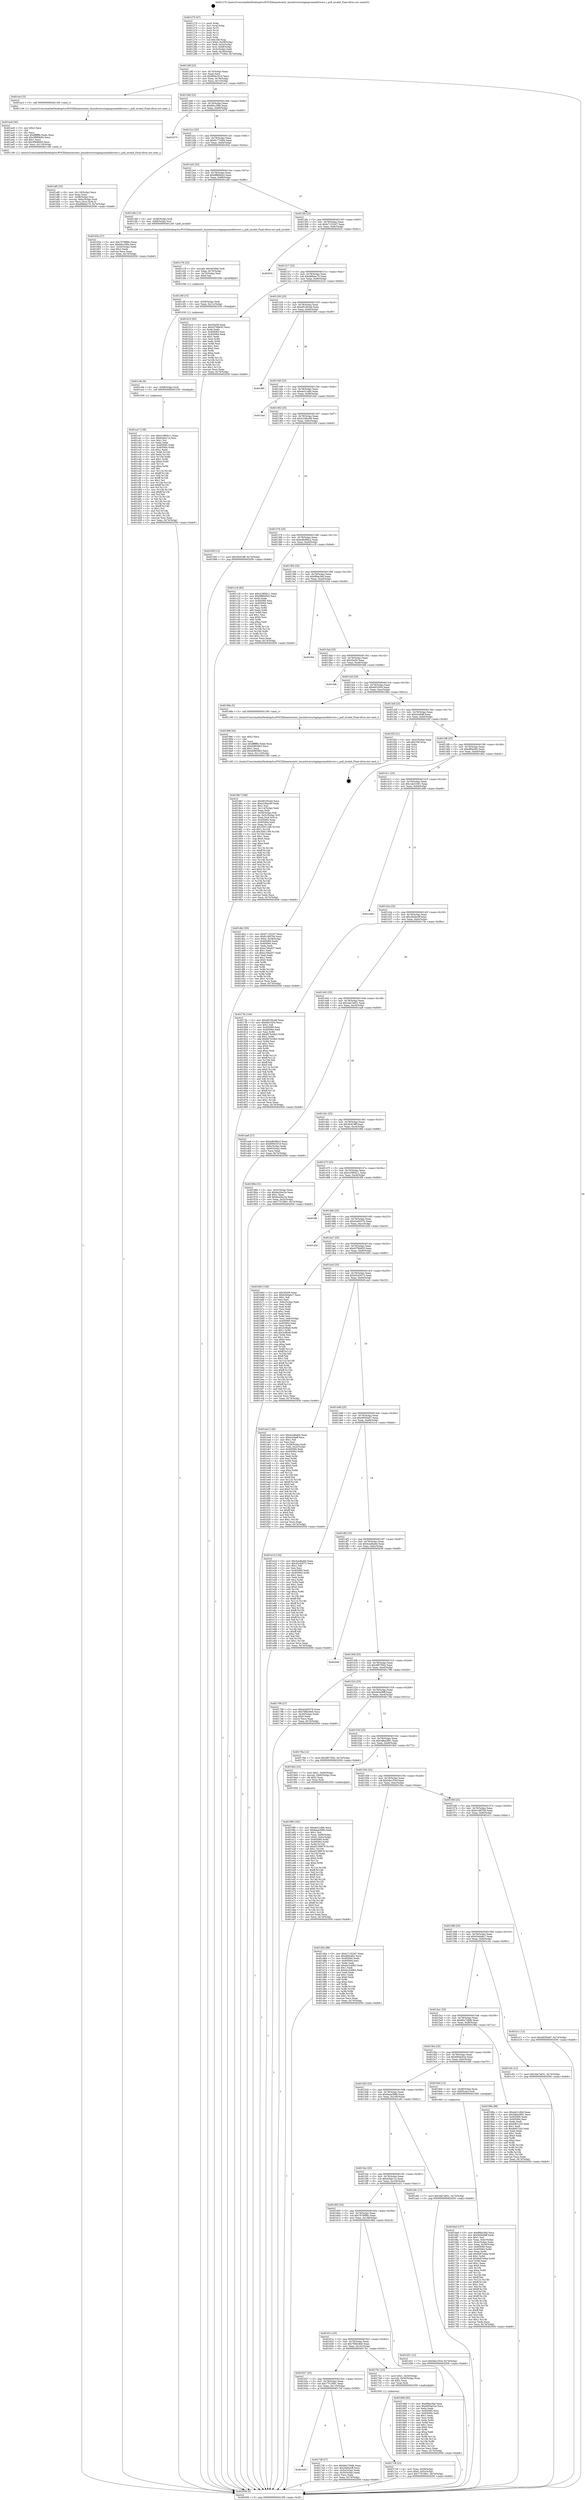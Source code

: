 digraph "0x401270" {
  label = "0x401270 (/mnt/c/Users/mathe/Desktop/tcc/POCII/binaries/extr_linuxdriversstagingcomedidrivers.c_poll_invalid_Final-ollvm.out::main(0))"
  labelloc = "t"
  node[shape=record]

  Entry [label="",width=0.3,height=0.3,shape=circle,fillcolor=black,style=filled]
  "0x40129f" [label="{
     0x40129f [23]\l
     | [instrs]\l
     &nbsp;&nbsp;0x40129f \<+3\>: mov -0x74(%rbp),%eax\l
     &nbsp;&nbsp;0x4012a2 \<+2\>: mov %eax,%ecx\l
     &nbsp;&nbsp;0x4012a4 \<+6\>: sub $0x809e3510,%ecx\l
     &nbsp;&nbsp;0x4012aa \<+3\>: mov %eax,-0x78(%rbp)\l
     &nbsp;&nbsp;0x4012ad \<+3\>: mov %ecx,-0x7c(%rbp)\l
     &nbsp;&nbsp;0x4012b0 \<+6\>: je 0000000000401ac3 \<main+0x853\>\l
  }"]
  "0x401ac3" [label="{
     0x401ac3 [5]\l
     | [instrs]\l
     &nbsp;&nbsp;0x401ac3 \<+5\>: call 0000000000401160 \<next_i\>\l
     | [calls]\l
     &nbsp;&nbsp;0x401160 \{1\} (/mnt/c/Users/mathe/Desktop/tcc/POCII/binaries/extr_linuxdriversstagingcomedidrivers.c_poll_invalid_Final-ollvm.out::next_i)\l
  }"]
  "0x4012b6" [label="{
     0x4012b6 [22]\l
     | [instrs]\l
     &nbsp;&nbsp;0x4012b6 \<+5\>: jmp 00000000004012bb \<main+0x4b\>\l
     &nbsp;&nbsp;0x4012bb \<+3\>: mov -0x78(%rbp),%eax\l
     &nbsp;&nbsp;0x4012be \<+5\>: sub $0x80cc3f9e,%eax\l
     &nbsp;&nbsp;0x4012c3 \<+3\>: mov %eax,-0x80(%rbp)\l
     &nbsp;&nbsp;0x4012c6 \<+6\>: je 0000000000401675 \<main+0x405\>\l
  }"]
  Exit [label="",width=0.3,height=0.3,shape=circle,fillcolor=black,style=filled,peripheries=2]
  "0x401675" [label="{
     0x401675\l
  }", style=dashed]
  "0x4012cc" [label="{
     0x4012cc [25]\l
     | [instrs]\l
     &nbsp;&nbsp;0x4012cc \<+5\>: jmp 00000000004012d1 \<main+0x61\>\l
     &nbsp;&nbsp;0x4012d1 \<+3\>: mov -0x78(%rbp),%eax\l
     &nbsp;&nbsp;0x4012d4 \<+5\>: sub $0x8177c60e,%eax\l
     &nbsp;&nbsp;0x4012d9 \<+6\>: mov %eax,-0x84(%rbp)\l
     &nbsp;&nbsp;0x4012df \<+6\>: je 000000000040165a \<main+0x3ea\>\l
  }"]
  "0x401ca7" [label="{
     0x401ca7 [138]\l
     | [instrs]\l
     &nbsp;&nbsp;0x401ca7 \<+5\>: mov $0x41985b11,%eax\l
     &nbsp;&nbsp;0x401cac \<+5\>: mov $0x6cfab11a,%esi\l
     &nbsp;&nbsp;0x401cb1 \<+2\>: mov $0x1,%cl\l
     &nbsp;&nbsp;0x401cb3 \<+2\>: xor %edx,%edx\l
     &nbsp;&nbsp;0x401cb5 \<+8\>: mov 0x405060,%r8d\l
     &nbsp;&nbsp;0x401cbd \<+8\>: mov 0x405064,%r9d\l
     &nbsp;&nbsp;0x401cc5 \<+3\>: sub $0x1,%edx\l
     &nbsp;&nbsp;0x401cc8 \<+3\>: mov %r8d,%r10d\l
     &nbsp;&nbsp;0x401ccb \<+3\>: add %edx,%r10d\l
     &nbsp;&nbsp;0x401cce \<+4\>: imul %r10d,%r8d\l
     &nbsp;&nbsp;0x401cd2 \<+4\>: and $0x1,%r8d\l
     &nbsp;&nbsp;0x401cd6 \<+4\>: cmp $0x0,%r8d\l
     &nbsp;&nbsp;0x401cda \<+4\>: sete %r11b\l
     &nbsp;&nbsp;0x401cde \<+4\>: cmp $0xa,%r9d\l
     &nbsp;&nbsp;0x401ce2 \<+3\>: setl %bl\l
     &nbsp;&nbsp;0x401ce5 \<+3\>: mov %r11b,%r14b\l
     &nbsp;&nbsp;0x401ce8 \<+4\>: xor $0xff,%r14b\l
     &nbsp;&nbsp;0x401cec \<+3\>: mov %bl,%r15b\l
     &nbsp;&nbsp;0x401cef \<+4\>: xor $0xff,%r15b\l
     &nbsp;&nbsp;0x401cf3 \<+3\>: xor $0x1,%cl\l
     &nbsp;&nbsp;0x401cf6 \<+3\>: mov %r14b,%r12b\l
     &nbsp;&nbsp;0x401cf9 \<+4\>: and $0xff,%r12b\l
     &nbsp;&nbsp;0x401cfd \<+3\>: and %cl,%r11b\l
     &nbsp;&nbsp;0x401d00 \<+3\>: mov %r15b,%r13b\l
     &nbsp;&nbsp;0x401d03 \<+4\>: and $0xff,%r13b\l
     &nbsp;&nbsp;0x401d07 \<+2\>: and %cl,%bl\l
     &nbsp;&nbsp;0x401d09 \<+3\>: or %r11b,%r12b\l
     &nbsp;&nbsp;0x401d0c \<+3\>: or %bl,%r13b\l
     &nbsp;&nbsp;0x401d0f \<+3\>: xor %r13b,%r12b\l
     &nbsp;&nbsp;0x401d12 \<+3\>: or %r15b,%r14b\l
     &nbsp;&nbsp;0x401d15 \<+4\>: xor $0xff,%r14b\l
     &nbsp;&nbsp;0x401d19 \<+3\>: or $0x1,%cl\l
     &nbsp;&nbsp;0x401d1c \<+3\>: and %cl,%r14b\l
     &nbsp;&nbsp;0x401d1f \<+3\>: or %r14b,%r12b\l
     &nbsp;&nbsp;0x401d22 \<+4\>: test $0x1,%r12b\l
     &nbsp;&nbsp;0x401d26 \<+3\>: cmovne %esi,%eax\l
     &nbsp;&nbsp;0x401d29 \<+3\>: mov %eax,-0x74(%rbp)\l
     &nbsp;&nbsp;0x401d2c \<+5\>: jmp 0000000000402056 \<main+0xde6\>\l
  }"]
  "0x40165a" [label="{
     0x40165a [27]\l
     | [instrs]\l
     &nbsp;&nbsp;0x40165a \<+5\>: mov $0x7678f96c,%eax\l
     &nbsp;&nbsp;0x40165f \<+5\>: mov $0x80cc3f9e,%ecx\l
     &nbsp;&nbsp;0x401664 \<+3\>: mov -0x34(%rbp),%edx\l
     &nbsp;&nbsp;0x401667 \<+3\>: cmp $0x2,%edx\l
     &nbsp;&nbsp;0x40166a \<+3\>: cmovne %ecx,%eax\l
     &nbsp;&nbsp;0x40166d \<+3\>: mov %eax,-0x74(%rbp)\l
     &nbsp;&nbsp;0x401670 \<+5\>: jmp 0000000000402056 \<main+0xde6\>\l
  }"]
  "0x4012e5" [label="{
     0x4012e5 [25]\l
     | [instrs]\l
     &nbsp;&nbsp;0x4012e5 \<+5\>: jmp 00000000004012ea \<main+0x7a\>\l
     &nbsp;&nbsp;0x4012ea \<+3\>: mov -0x78(%rbp),%eax\l
     &nbsp;&nbsp;0x4012ed \<+5\>: sub $0x9f860643,%eax\l
     &nbsp;&nbsp;0x4012f2 \<+6\>: mov %eax,-0x88(%rbp)\l
     &nbsp;&nbsp;0x4012f8 \<+6\>: je 0000000000401c6b \<main+0x9fb\>\l
  }"]
  "0x402056" [label="{
     0x402056 [5]\l
     | [instrs]\l
     &nbsp;&nbsp;0x402056 \<+5\>: jmp 000000000040129f \<main+0x2f\>\l
  }"]
  "0x401270" [label="{
     0x401270 [47]\l
     | [instrs]\l
     &nbsp;&nbsp;0x401270 \<+1\>: push %rbp\l
     &nbsp;&nbsp;0x401271 \<+3\>: mov %rsp,%rbp\l
     &nbsp;&nbsp;0x401274 \<+2\>: push %r15\l
     &nbsp;&nbsp;0x401276 \<+2\>: push %r14\l
     &nbsp;&nbsp;0x401278 \<+2\>: push %r13\l
     &nbsp;&nbsp;0x40127a \<+2\>: push %r12\l
     &nbsp;&nbsp;0x40127c \<+1\>: push %rbx\l
     &nbsp;&nbsp;0x40127d \<+7\>: sub $0x108,%rsp\l
     &nbsp;&nbsp;0x401284 \<+7\>: movl $0x0,-0x38(%rbp)\l
     &nbsp;&nbsp;0x40128b \<+3\>: mov %edi,-0x3c(%rbp)\l
     &nbsp;&nbsp;0x40128e \<+4\>: mov %rsi,-0x48(%rbp)\l
     &nbsp;&nbsp;0x401292 \<+3\>: mov -0x3c(%rbp),%edi\l
     &nbsp;&nbsp;0x401295 \<+3\>: mov %edi,-0x34(%rbp)\l
     &nbsp;&nbsp;0x401298 \<+7\>: movl $0x8177c60e,-0x74(%rbp)\l
  }"]
  "0x401c9e" [label="{
     0x401c9e [9]\l
     | [instrs]\l
     &nbsp;&nbsp;0x401c9e \<+4\>: mov -0x68(%rbp),%rdi\l
     &nbsp;&nbsp;0x401ca2 \<+5\>: call 0000000000401030 \<free@plt\>\l
     | [calls]\l
     &nbsp;&nbsp;0x401030 \{1\} (unknown)\l
  }"]
  "0x401c6b" [label="{
     0x401c6b [13]\l
     | [instrs]\l
     &nbsp;&nbsp;0x401c6b \<+4\>: mov -0x58(%rbp),%rdi\l
     &nbsp;&nbsp;0x401c6f \<+4\>: mov -0x68(%rbp),%rsi\l
     &nbsp;&nbsp;0x401c73 \<+5\>: call 0000000000401240 \<poll_invalid\>\l
     | [calls]\l
     &nbsp;&nbsp;0x401240 \{1\} (/mnt/c/Users/mathe/Desktop/tcc/POCII/binaries/extr_linuxdriversstagingcomedidrivers.c_poll_invalid_Final-ollvm.out::poll_invalid)\l
  }"]
  "0x4012fe" [label="{
     0x4012fe [25]\l
     | [instrs]\l
     &nbsp;&nbsp;0x4012fe \<+5\>: jmp 0000000000401303 \<main+0x93\>\l
     &nbsp;&nbsp;0x401303 \<+3\>: mov -0x78(%rbp),%eax\l
     &nbsp;&nbsp;0x401306 \<+5\>: sub $0xb71352d7,%eax\l
     &nbsp;&nbsp;0x40130b \<+6\>: mov %eax,-0x8c(%rbp)\l
     &nbsp;&nbsp;0x401311 \<+6\>: je 000000000040203c \<main+0xdcc\>\l
  }"]
  "0x401c8f" [label="{
     0x401c8f [15]\l
     | [instrs]\l
     &nbsp;&nbsp;0x401c8f \<+4\>: mov -0x58(%rbp),%rdi\l
     &nbsp;&nbsp;0x401c93 \<+6\>: mov %eax,-0x11c(%rbp)\l
     &nbsp;&nbsp;0x401c99 \<+5\>: call 0000000000401030 \<free@plt\>\l
     | [calls]\l
     &nbsp;&nbsp;0x401030 \{1\} (unknown)\l
  }"]
  "0x40203c" [label="{
     0x40203c\l
  }", style=dashed]
  "0x401317" [label="{
     0x401317 [25]\l
     | [instrs]\l
     &nbsp;&nbsp;0x401317 \<+5\>: jmp 000000000040131c \<main+0xac\>\l
     &nbsp;&nbsp;0x40131c \<+3\>: mov -0x78(%rbp),%eax\l
     &nbsp;&nbsp;0x40131f \<+5\>: sub $0xd88dac70,%eax\l
     &nbsp;&nbsp;0x401324 \<+6\>: mov %eax,-0x90(%rbp)\l
     &nbsp;&nbsp;0x40132a \<+6\>: je 0000000000401b10 \<main+0x8a0\>\l
  }"]
  "0x401c78" [label="{
     0x401c78 [23]\l
     | [instrs]\l
     &nbsp;&nbsp;0x401c78 \<+10\>: movabs $0x4030b6,%rdi\l
     &nbsp;&nbsp;0x401c82 \<+3\>: mov %eax,-0x70(%rbp)\l
     &nbsp;&nbsp;0x401c85 \<+3\>: mov -0x70(%rbp),%esi\l
     &nbsp;&nbsp;0x401c88 \<+2\>: mov $0x0,%al\l
     &nbsp;&nbsp;0x401c8a \<+5\>: call 0000000000401040 \<printf@plt\>\l
     | [calls]\l
     &nbsp;&nbsp;0x401040 \{1\} (unknown)\l
  }"]
  "0x401b10" [label="{
     0x401b10 [83]\l
     | [instrs]\l
     &nbsp;&nbsp;0x401b10 \<+5\>: mov $0x55a59,%eax\l
     &nbsp;&nbsp;0x401b15 \<+5\>: mov $0x4376b835,%ecx\l
     &nbsp;&nbsp;0x401b1a \<+2\>: xor %edx,%edx\l
     &nbsp;&nbsp;0x401b1c \<+7\>: mov 0x405060,%esi\l
     &nbsp;&nbsp;0x401b23 \<+7\>: mov 0x405064,%edi\l
     &nbsp;&nbsp;0x401b2a \<+3\>: sub $0x1,%edx\l
     &nbsp;&nbsp;0x401b2d \<+3\>: mov %esi,%r8d\l
     &nbsp;&nbsp;0x401b30 \<+3\>: add %edx,%r8d\l
     &nbsp;&nbsp;0x401b33 \<+4\>: imul %r8d,%esi\l
     &nbsp;&nbsp;0x401b37 \<+3\>: and $0x1,%esi\l
     &nbsp;&nbsp;0x401b3a \<+3\>: cmp $0x0,%esi\l
     &nbsp;&nbsp;0x401b3d \<+4\>: sete %r9b\l
     &nbsp;&nbsp;0x401b41 \<+3\>: cmp $0xa,%edi\l
     &nbsp;&nbsp;0x401b44 \<+4\>: setl %r10b\l
     &nbsp;&nbsp;0x401b48 \<+3\>: mov %r9b,%r11b\l
     &nbsp;&nbsp;0x401b4b \<+3\>: and %r10b,%r11b\l
     &nbsp;&nbsp;0x401b4e \<+3\>: xor %r10b,%r9b\l
     &nbsp;&nbsp;0x401b51 \<+3\>: or %r9b,%r11b\l
     &nbsp;&nbsp;0x401b54 \<+4\>: test $0x1,%r11b\l
     &nbsp;&nbsp;0x401b58 \<+3\>: cmovne %ecx,%eax\l
     &nbsp;&nbsp;0x401b5b \<+3\>: mov %eax,-0x74(%rbp)\l
     &nbsp;&nbsp;0x401b5e \<+5\>: jmp 0000000000402056 \<main+0xde6\>\l
  }"]
  "0x401330" [label="{
     0x401330 [25]\l
     | [instrs]\l
     &nbsp;&nbsp;0x401330 \<+5\>: jmp 0000000000401335 \<main+0xc5\>\l
     &nbsp;&nbsp;0x401335 \<+3\>: mov -0x78(%rbp),%eax\l
     &nbsp;&nbsp;0x401338 \<+5\>: sub $0xd9100cdd,%eax\l
     &nbsp;&nbsp;0x40133d \<+6\>: mov %eax,-0x94(%rbp)\l
     &nbsp;&nbsp;0x401343 \<+6\>: je 0000000000401f60 \<main+0xcf0\>\l
  }"]
  "0x401af0" [label="{
     0x401af0 [32]\l
     | [instrs]\l
     &nbsp;&nbsp;0x401af0 \<+6\>: mov -0x118(%rbp),%ecx\l
     &nbsp;&nbsp;0x401af6 \<+3\>: imul %eax,%ecx\l
     &nbsp;&nbsp;0x401af9 \<+4\>: mov -0x68(%rbp),%rsi\l
     &nbsp;&nbsp;0x401afd \<+4\>: movslq -0x6c(%rbp),%rdi\l
     &nbsp;&nbsp;0x401b01 \<+3\>: mov %ecx,(%rsi,%rdi,4)\l
     &nbsp;&nbsp;0x401b04 \<+7\>: movl $0xd88dac70,-0x74(%rbp)\l
     &nbsp;&nbsp;0x401b0b \<+5\>: jmp 0000000000402056 \<main+0xde6\>\l
  }"]
  "0x401f60" [label="{
     0x401f60\l
  }", style=dashed]
  "0x401349" [label="{
     0x401349 [25]\l
     | [instrs]\l
     &nbsp;&nbsp;0x401349 \<+5\>: jmp 000000000040134e \<main+0xde\>\l
     &nbsp;&nbsp;0x40134e \<+3\>: mov -0x78(%rbp),%eax\l
     &nbsp;&nbsp;0x401351 \<+5\>: sub $0xde31cfd4,%eax\l
     &nbsp;&nbsp;0x401356 \<+6\>: mov %eax,-0x98(%rbp)\l
     &nbsp;&nbsp;0x40135c \<+6\>: je 0000000000401fad \<main+0xd3d\>\l
  }"]
  "0x401ac8" [label="{
     0x401ac8 [40]\l
     | [instrs]\l
     &nbsp;&nbsp;0x401ac8 \<+5\>: mov $0x2,%ecx\l
     &nbsp;&nbsp;0x401acd \<+1\>: cltd\l
     &nbsp;&nbsp;0x401ace \<+2\>: idiv %ecx\l
     &nbsp;&nbsp;0x401ad0 \<+6\>: imul $0xfffffffe,%edx,%ecx\l
     &nbsp;&nbsp;0x401ad6 \<+6\>: add $0x3f808b93,%ecx\l
     &nbsp;&nbsp;0x401adc \<+3\>: add $0x1,%ecx\l
     &nbsp;&nbsp;0x401adf \<+6\>: sub $0x3f808b93,%ecx\l
     &nbsp;&nbsp;0x401ae5 \<+6\>: mov %ecx,-0x118(%rbp)\l
     &nbsp;&nbsp;0x401aeb \<+5\>: call 0000000000401160 \<next_i\>\l
     | [calls]\l
     &nbsp;&nbsp;0x401160 \{1\} (/mnt/c/Users/mathe/Desktop/tcc/POCII/binaries/extr_linuxdriversstagingcomedidrivers.c_poll_invalid_Final-ollvm.out::next_i)\l
  }"]
  "0x401fad" [label="{
     0x401fad\l
  }", style=dashed]
  "0x401362" [label="{
     0x401362 [25]\l
     | [instrs]\l
     &nbsp;&nbsp;0x401362 \<+5\>: jmp 0000000000401367 \<main+0xf7\>\l
     &nbsp;&nbsp;0x401367 \<+3\>: mov -0x78(%rbp),%eax\l
     &nbsp;&nbsp;0x40136a \<+5\>: sub $0xe236ec80,%eax\l
     &nbsp;&nbsp;0x40136f \<+6\>: mov %eax,-0x9c(%rbp)\l
     &nbsp;&nbsp;0x401375 \<+6\>: je 000000000040195f \<main+0x6ef\>\l
  }"]
  "0x4019f9" [label="{
     0x4019f9 [163]\l
     | [instrs]\l
     &nbsp;&nbsp;0x4019f9 \<+5\>: mov $0xde31cfd4,%ecx\l
     &nbsp;&nbsp;0x4019fe \<+5\>: mov $0x6aea398b,%edx\l
     &nbsp;&nbsp;0x401a03 \<+3\>: mov $0x1,%sil\l
     &nbsp;&nbsp;0x401a06 \<+4\>: mov %rax,-0x68(%rbp)\l
     &nbsp;&nbsp;0x401a0a \<+7\>: movl $0x0,-0x6c(%rbp)\l
     &nbsp;&nbsp;0x401a11 \<+8\>: mov 0x405060,%r8d\l
     &nbsp;&nbsp;0x401a19 \<+8\>: mov 0x405064,%r9d\l
     &nbsp;&nbsp;0x401a21 \<+3\>: mov %r8d,%r10d\l
     &nbsp;&nbsp;0x401a24 \<+7\>: add $0xd3199979,%r10d\l
     &nbsp;&nbsp;0x401a2b \<+4\>: sub $0x1,%r10d\l
     &nbsp;&nbsp;0x401a2f \<+7\>: sub $0xd3199979,%r10d\l
     &nbsp;&nbsp;0x401a36 \<+4\>: imul %r10d,%r8d\l
     &nbsp;&nbsp;0x401a3a \<+4\>: and $0x1,%r8d\l
     &nbsp;&nbsp;0x401a3e \<+4\>: cmp $0x0,%r8d\l
     &nbsp;&nbsp;0x401a42 \<+4\>: sete %r11b\l
     &nbsp;&nbsp;0x401a46 \<+4\>: cmp $0xa,%r9d\l
     &nbsp;&nbsp;0x401a4a \<+3\>: setl %bl\l
     &nbsp;&nbsp;0x401a4d \<+3\>: mov %r11b,%r14b\l
     &nbsp;&nbsp;0x401a50 \<+4\>: xor $0xff,%r14b\l
     &nbsp;&nbsp;0x401a54 \<+3\>: mov %bl,%r15b\l
     &nbsp;&nbsp;0x401a57 \<+4\>: xor $0xff,%r15b\l
     &nbsp;&nbsp;0x401a5b \<+4\>: xor $0x0,%sil\l
     &nbsp;&nbsp;0x401a5f \<+3\>: mov %r14b,%r12b\l
     &nbsp;&nbsp;0x401a62 \<+4\>: and $0x0,%r12b\l
     &nbsp;&nbsp;0x401a66 \<+3\>: and %sil,%r11b\l
     &nbsp;&nbsp;0x401a69 \<+3\>: mov %r15b,%r13b\l
     &nbsp;&nbsp;0x401a6c \<+4\>: and $0x0,%r13b\l
     &nbsp;&nbsp;0x401a70 \<+3\>: and %sil,%bl\l
     &nbsp;&nbsp;0x401a73 \<+3\>: or %r11b,%r12b\l
     &nbsp;&nbsp;0x401a76 \<+3\>: or %bl,%r13b\l
     &nbsp;&nbsp;0x401a79 \<+3\>: xor %r13b,%r12b\l
     &nbsp;&nbsp;0x401a7c \<+3\>: or %r15b,%r14b\l
     &nbsp;&nbsp;0x401a7f \<+4\>: xor $0xff,%r14b\l
     &nbsp;&nbsp;0x401a83 \<+4\>: or $0x0,%sil\l
     &nbsp;&nbsp;0x401a87 \<+3\>: and %sil,%r14b\l
     &nbsp;&nbsp;0x401a8a \<+3\>: or %r14b,%r12b\l
     &nbsp;&nbsp;0x401a8d \<+4\>: test $0x1,%r12b\l
     &nbsp;&nbsp;0x401a91 \<+3\>: cmovne %edx,%ecx\l
     &nbsp;&nbsp;0x401a94 \<+3\>: mov %ecx,-0x74(%rbp)\l
     &nbsp;&nbsp;0x401a97 \<+5\>: jmp 0000000000402056 \<main+0xde6\>\l
  }"]
  "0x40195f" [label="{
     0x40195f [12]\l
     | [instrs]\l
     &nbsp;&nbsp;0x40195f \<+7\>: movl $0x3fc919ff,-0x74(%rbp)\l
     &nbsp;&nbsp;0x401966 \<+5\>: jmp 0000000000402056 \<main+0xde6\>\l
  }"]
  "0x40137b" [label="{
     0x40137b [25]\l
     | [instrs]\l
     &nbsp;&nbsp;0x40137b \<+5\>: jmp 0000000000401380 \<main+0x110\>\l
     &nbsp;&nbsp;0x401380 \<+3\>: mov -0x78(%rbp),%eax\l
     &nbsp;&nbsp;0x401383 \<+5\>: sub $0xedb48bc2,%eax\l
     &nbsp;&nbsp;0x401388 \<+6\>: mov %eax,-0xa0(%rbp)\l
     &nbsp;&nbsp;0x40138e \<+6\>: je 0000000000401c18 \<main+0x9a8\>\l
  }"]
  "0x4018b7" [label="{
     0x4018b7 [168]\l
     | [instrs]\l
     &nbsp;&nbsp;0x4018b7 \<+5\>: mov $0xd9100cdd,%ecx\l
     &nbsp;&nbsp;0x4018bc \<+5\>: mov $0xe236ec80,%edx\l
     &nbsp;&nbsp;0x4018c1 \<+3\>: mov $0x1,%sil\l
     &nbsp;&nbsp;0x4018c4 \<+6\>: mov -0x114(%rbp),%edi\l
     &nbsp;&nbsp;0x4018ca \<+3\>: imul %eax,%edi\l
     &nbsp;&nbsp;0x4018cd \<+4\>: mov -0x58(%rbp),%r8\l
     &nbsp;&nbsp;0x4018d1 \<+4\>: movslq -0x5c(%rbp),%r9\l
     &nbsp;&nbsp;0x4018d5 \<+4\>: mov %edi,(%r8,%r9,4)\l
     &nbsp;&nbsp;0x4018d9 \<+7\>: mov 0x405060,%eax\l
     &nbsp;&nbsp;0x4018e0 \<+7\>: mov 0x405064,%edi\l
     &nbsp;&nbsp;0x4018e7 \<+3\>: mov %eax,%r10d\l
     &nbsp;&nbsp;0x4018ea \<+7\>: add $0x359114f0,%r10d\l
     &nbsp;&nbsp;0x4018f1 \<+4\>: sub $0x1,%r10d\l
     &nbsp;&nbsp;0x4018f5 \<+7\>: sub $0x359114f0,%r10d\l
     &nbsp;&nbsp;0x4018fc \<+4\>: imul %r10d,%eax\l
     &nbsp;&nbsp;0x401900 \<+3\>: and $0x1,%eax\l
     &nbsp;&nbsp;0x401903 \<+3\>: cmp $0x0,%eax\l
     &nbsp;&nbsp;0x401906 \<+4\>: sete %r11b\l
     &nbsp;&nbsp;0x40190a \<+3\>: cmp $0xa,%edi\l
     &nbsp;&nbsp;0x40190d \<+3\>: setl %bl\l
     &nbsp;&nbsp;0x401910 \<+3\>: mov %r11b,%r14b\l
     &nbsp;&nbsp;0x401913 \<+4\>: xor $0xff,%r14b\l
     &nbsp;&nbsp;0x401917 \<+3\>: mov %bl,%r15b\l
     &nbsp;&nbsp;0x40191a \<+4\>: xor $0xff,%r15b\l
     &nbsp;&nbsp;0x40191e \<+4\>: xor $0x0,%sil\l
     &nbsp;&nbsp;0x401922 \<+3\>: mov %r14b,%r12b\l
     &nbsp;&nbsp;0x401925 \<+4\>: and $0x0,%r12b\l
     &nbsp;&nbsp;0x401929 \<+3\>: and %sil,%r11b\l
     &nbsp;&nbsp;0x40192c \<+3\>: mov %r15b,%r13b\l
     &nbsp;&nbsp;0x40192f \<+4\>: and $0x0,%r13b\l
     &nbsp;&nbsp;0x401933 \<+3\>: and %sil,%bl\l
     &nbsp;&nbsp;0x401936 \<+3\>: or %r11b,%r12b\l
     &nbsp;&nbsp;0x401939 \<+3\>: or %bl,%r13b\l
     &nbsp;&nbsp;0x40193c \<+3\>: xor %r13b,%r12b\l
     &nbsp;&nbsp;0x40193f \<+3\>: or %r15b,%r14b\l
     &nbsp;&nbsp;0x401942 \<+4\>: xor $0xff,%r14b\l
     &nbsp;&nbsp;0x401946 \<+4\>: or $0x0,%sil\l
     &nbsp;&nbsp;0x40194a \<+3\>: and %sil,%r14b\l
     &nbsp;&nbsp;0x40194d \<+3\>: or %r14b,%r12b\l
     &nbsp;&nbsp;0x401950 \<+4\>: test $0x1,%r12b\l
     &nbsp;&nbsp;0x401954 \<+3\>: cmovne %edx,%ecx\l
     &nbsp;&nbsp;0x401957 \<+3\>: mov %ecx,-0x74(%rbp)\l
     &nbsp;&nbsp;0x40195a \<+5\>: jmp 0000000000402056 \<main+0xde6\>\l
  }"]
  "0x401c18" [label="{
     0x401c18 [83]\l
     | [instrs]\l
     &nbsp;&nbsp;0x401c18 \<+5\>: mov $0x41985b11,%eax\l
     &nbsp;&nbsp;0x401c1d \<+5\>: mov $0x9f860643,%ecx\l
     &nbsp;&nbsp;0x401c22 \<+2\>: xor %edx,%edx\l
     &nbsp;&nbsp;0x401c24 \<+7\>: mov 0x405060,%esi\l
     &nbsp;&nbsp;0x401c2b \<+7\>: mov 0x405064,%edi\l
     &nbsp;&nbsp;0x401c32 \<+3\>: sub $0x1,%edx\l
     &nbsp;&nbsp;0x401c35 \<+3\>: mov %esi,%r8d\l
     &nbsp;&nbsp;0x401c38 \<+3\>: add %edx,%r8d\l
     &nbsp;&nbsp;0x401c3b \<+4\>: imul %r8d,%esi\l
     &nbsp;&nbsp;0x401c3f \<+3\>: and $0x1,%esi\l
     &nbsp;&nbsp;0x401c42 \<+3\>: cmp $0x0,%esi\l
     &nbsp;&nbsp;0x401c45 \<+4\>: sete %r9b\l
     &nbsp;&nbsp;0x401c49 \<+3\>: cmp $0xa,%edi\l
     &nbsp;&nbsp;0x401c4c \<+4\>: setl %r10b\l
     &nbsp;&nbsp;0x401c50 \<+3\>: mov %r9b,%r11b\l
     &nbsp;&nbsp;0x401c53 \<+3\>: and %r10b,%r11b\l
     &nbsp;&nbsp;0x401c56 \<+3\>: xor %r10b,%r9b\l
     &nbsp;&nbsp;0x401c59 \<+3\>: or %r9b,%r11b\l
     &nbsp;&nbsp;0x401c5c \<+4\>: test $0x1,%r11b\l
     &nbsp;&nbsp;0x401c60 \<+3\>: cmovne %ecx,%eax\l
     &nbsp;&nbsp;0x401c63 \<+3\>: mov %eax,-0x74(%rbp)\l
     &nbsp;&nbsp;0x401c66 \<+5\>: jmp 0000000000402056 \<main+0xde6\>\l
  }"]
  "0x401394" [label="{
     0x401394 [25]\l
     | [instrs]\l
     &nbsp;&nbsp;0x401394 \<+5\>: jmp 0000000000401399 \<main+0x129\>\l
     &nbsp;&nbsp;0x401399 \<+3\>: mov -0x78(%rbp),%eax\l
     &nbsp;&nbsp;0x40139c \<+5\>: sub $0xf9fae36d,%eax\l
     &nbsp;&nbsp;0x4013a1 \<+6\>: mov %eax,-0xa4(%rbp)\l
     &nbsp;&nbsp;0x4013a7 \<+6\>: je 0000000000401f44 \<main+0xcd4\>\l
  }"]
  "0x40188f" [label="{
     0x40188f [40]\l
     | [instrs]\l
     &nbsp;&nbsp;0x40188f \<+5\>: mov $0x2,%ecx\l
     &nbsp;&nbsp;0x401894 \<+1\>: cltd\l
     &nbsp;&nbsp;0x401895 \<+2\>: idiv %ecx\l
     &nbsp;&nbsp;0x401897 \<+6\>: imul $0xfffffffe,%edx,%ecx\l
     &nbsp;&nbsp;0x40189d \<+6\>: sub $0xd5803f43,%ecx\l
     &nbsp;&nbsp;0x4018a3 \<+3\>: add $0x1,%ecx\l
     &nbsp;&nbsp;0x4018a6 \<+6\>: add $0xd5803f43,%ecx\l
     &nbsp;&nbsp;0x4018ac \<+6\>: mov %ecx,-0x114(%rbp)\l
     &nbsp;&nbsp;0x4018b2 \<+5\>: call 0000000000401160 \<next_i\>\l
     | [calls]\l
     &nbsp;&nbsp;0x401160 \{1\} (/mnt/c/Users/mathe/Desktop/tcc/POCII/binaries/extr_linuxdriversstagingcomedidrivers.c_poll_invalid_Final-ollvm.out::next_i)\l
  }"]
  "0x401f44" [label="{
     0x401f44\l
  }", style=dashed]
  "0x4013ad" [label="{
     0x4013ad [25]\l
     | [instrs]\l
     &nbsp;&nbsp;0x4013ad \<+5\>: jmp 00000000004013b2 \<main+0x142\>\l
     &nbsp;&nbsp;0x4013b2 \<+3\>: mov -0x78(%rbp),%eax\l
     &nbsp;&nbsp;0x4013b5 \<+5\>: sub $0x55a59,%eax\l
     &nbsp;&nbsp;0x4013ba \<+6\>: mov %eax,-0xa8(%rbp)\l
     &nbsp;&nbsp;0x4013c0 \<+6\>: je 0000000000401fdb \<main+0xd6b\>\l
  }"]
  "0x401650" [label="{
     0x401650\l
  }", style=dashed]
  "0x401fdb" [label="{
     0x401fdb\l
  }", style=dashed]
  "0x4013c6" [label="{
     0x4013c6 [25]\l
     | [instrs]\l
     &nbsp;&nbsp;0x4013c6 \<+5\>: jmp 00000000004013cb \<main+0x15b\>\l
     &nbsp;&nbsp;0x4013cb \<+3\>: mov -0x78(%rbp),%eax\l
     &nbsp;&nbsp;0x4013ce \<+5\>: sub $0x6d51654,%eax\l
     &nbsp;&nbsp;0x4013d3 \<+6\>: mov %eax,-0xac(%rbp)\l
     &nbsp;&nbsp;0x4013d9 \<+6\>: je 000000000040188a \<main+0x61a\>\l
  }"]
  "0x4017df" [label="{
     0x4017df [27]\l
     | [instrs]\l
     &nbsp;&nbsp;0x4017df \<+5\>: mov $0x66a728db,%eax\l
     &nbsp;&nbsp;0x4017e4 \<+5\>: mov $0x26d4ecff,%ecx\l
     &nbsp;&nbsp;0x4017e9 \<+3\>: mov -0x5c(%rbp),%edx\l
     &nbsp;&nbsp;0x4017ec \<+3\>: cmp -0x50(%rbp),%edx\l
     &nbsp;&nbsp;0x4017ef \<+3\>: cmovl %ecx,%eax\l
     &nbsp;&nbsp;0x4017f2 \<+3\>: mov %eax,-0x74(%rbp)\l
     &nbsp;&nbsp;0x4017f5 \<+5\>: jmp 0000000000402056 \<main+0xde6\>\l
  }"]
  "0x40188a" [label="{
     0x40188a [5]\l
     | [instrs]\l
     &nbsp;&nbsp;0x40188a \<+5\>: call 0000000000401160 \<next_i\>\l
     | [calls]\l
     &nbsp;&nbsp;0x401160 \{1\} (/mnt/c/Users/mathe/Desktop/tcc/POCII/binaries/extr_linuxdriversstagingcomedidrivers.c_poll_invalid_Final-ollvm.out::next_i)\l
  }"]
  "0x4013df" [label="{
     0x4013df [25]\l
     | [instrs]\l
     &nbsp;&nbsp;0x4013df \<+5\>: jmp 00000000004013e4 \<main+0x174\>\l
     &nbsp;&nbsp;0x4013e4 \<+3\>: mov -0x78(%rbp),%eax\l
     &nbsp;&nbsp;0x4013e7 \<+5\>: sub $0xb2e9eff,%eax\l
     &nbsp;&nbsp;0x4013ec \<+6\>: mov %eax,-0xb0(%rbp)\l
     &nbsp;&nbsp;0x4013f2 \<+6\>: je 0000000000401f2f \<main+0xcbf\>\l
  }"]
  "0x4017c8" [label="{
     0x4017c8 [23]\l
     | [instrs]\l
     &nbsp;&nbsp;0x4017c8 \<+4\>: mov %rax,-0x58(%rbp)\l
     &nbsp;&nbsp;0x4017cc \<+7\>: movl $0x0,-0x5c(%rbp)\l
     &nbsp;&nbsp;0x4017d3 \<+7\>: movl $0x77f13991,-0x74(%rbp)\l
     &nbsp;&nbsp;0x4017da \<+5\>: jmp 0000000000402056 \<main+0xde6\>\l
  }"]
  "0x401f2f" [label="{
     0x401f2f [21]\l
     | [instrs]\l
     &nbsp;&nbsp;0x401f2f \<+3\>: mov -0x2c(%rbp),%eax\l
     &nbsp;&nbsp;0x401f32 \<+7\>: add $0x108,%rsp\l
     &nbsp;&nbsp;0x401f39 \<+1\>: pop %rbx\l
     &nbsp;&nbsp;0x401f3a \<+2\>: pop %r12\l
     &nbsp;&nbsp;0x401f3c \<+2\>: pop %r13\l
     &nbsp;&nbsp;0x401f3e \<+2\>: pop %r14\l
     &nbsp;&nbsp;0x401f40 \<+2\>: pop %r15\l
     &nbsp;&nbsp;0x401f42 \<+1\>: pop %rbp\l
     &nbsp;&nbsp;0x401f43 \<+1\>: ret\l
  }"]
  "0x4013f8" [label="{
     0x4013f8 [25]\l
     | [instrs]\l
     &nbsp;&nbsp;0x4013f8 \<+5\>: jmp 00000000004013fd \<main+0x18d\>\l
     &nbsp;&nbsp;0x4013fd \<+3\>: mov -0x78(%rbp),%eax\l
     &nbsp;&nbsp;0x401400 \<+5\>: sub $0xd80e462,%eax\l
     &nbsp;&nbsp;0x401405 \<+6\>: mov %eax,-0xb4(%rbp)\l
     &nbsp;&nbsp;0x40140b \<+6\>: je 0000000000401db2 \<main+0xb42\>\l
  }"]
  "0x401637" [label="{
     0x401637 [25]\l
     | [instrs]\l
     &nbsp;&nbsp;0x401637 \<+5\>: jmp 000000000040163c \<main+0x3cc\>\l
     &nbsp;&nbsp;0x40163c \<+3\>: mov -0x78(%rbp),%eax\l
     &nbsp;&nbsp;0x40163f \<+5\>: sub $0x77f13991,%eax\l
     &nbsp;&nbsp;0x401644 \<+6\>: mov %eax,-0x110(%rbp)\l
     &nbsp;&nbsp;0x40164a \<+6\>: je 00000000004017df \<main+0x56f\>\l
  }"]
  "0x401db2" [label="{
     0x401db2 [95]\l
     | [instrs]\l
     &nbsp;&nbsp;0x401db2 \<+5\>: mov $0xb71352d7,%eax\l
     &nbsp;&nbsp;0x401db7 \<+5\>: mov $0x614fd70d,%ecx\l
     &nbsp;&nbsp;0x401dbc \<+7\>: movl $0x0,-0x38(%rbp)\l
     &nbsp;&nbsp;0x401dc3 \<+7\>: mov 0x405060,%edx\l
     &nbsp;&nbsp;0x401dca \<+7\>: mov 0x405064,%esi\l
     &nbsp;&nbsp;0x401dd1 \<+2\>: mov %edx,%edi\l
     &nbsp;&nbsp;0x401dd3 \<+6\>: add $0xe158ad37,%edi\l
     &nbsp;&nbsp;0x401dd9 \<+3\>: sub $0x1,%edi\l
     &nbsp;&nbsp;0x401ddc \<+6\>: sub $0xe158ad37,%edi\l
     &nbsp;&nbsp;0x401de2 \<+3\>: imul %edi,%edx\l
     &nbsp;&nbsp;0x401de5 \<+3\>: and $0x1,%edx\l
     &nbsp;&nbsp;0x401de8 \<+3\>: cmp $0x0,%edx\l
     &nbsp;&nbsp;0x401deb \<+4\>: sete %r8b\l
     &nbsp;&nbsp;0x401def \<+3\>: cmp $0xa,%esi\l
     &nbsp;&nbsp;0x401df2 \<+4\>: setl %r9b\l
     &nbsp;&nbsp;0x401df6 \<+3\>: mov %r8b,%r10b\l
     &nbsp;&nbsp;0x401df9 \<+3\>: and %r9b,%r10b\l
     &nbsp;&nbsp;0x401dfc \<+3\>: xor %r9b,%r8b\l
     &nbsp;&nbsp;0x401dff \<+3\>: or %r8b,%r10b\l
     &nbsp;&nbsp;0x401e02 \<+4\>: test $0x1,%r10b\l
     &nbsp;&nbsp;0x401e06 \<+3\>: cmovne %ecx,%eax\l
     &nbsp;&nbsp;0x401e09 \<+3\>: mov %eax,-0x74(%rbp)\l
     &nbsp;&nbsp;0x401e0c \<+5\>: jmp 0000000000402056 \<main+0xde6\>\l
  }"]
  "0x401411" [label="{
     0x401411 [25]\l
     | [instrs]\l
     &nbsp;&nbsp;0x401411 \<+5\>: jmp 0000000000401416 \<main+0x1a6\>\l
     &nbsp;&nbsp;0x401416 \<+3\>: mov -0x78(%rbp),%eax\l
     &nbsp;&nbsp;0x401419 \<+5\>: sub $0x1ab31691,%eax\l
     &nbsp;&nbsp;0x40141e \<+6\>: mov %eax,-0xb8(%rbp)\l
     &nbsp;&nbsp;0x401424 \<+6\>: je 0000000000401d49 \<main+0xad9\>\l
  }"]
  "0x4017b1" [label="{
     0x4017b1 [23]\l
     | [instrs]\l
     &nbsp;&nbsp;0x4017b1 \<+7\>: movl $0x1,-0x50(%rbp)\l
     &nbsp;&nbsp;0x4017b8 \<+4\>: movslq -0x50(%rbp),%rax\l
     &nbsp;&nbsp;0x4017bc \<+4\>: shl $0x2,%rax\l
     &nbsp;&nbsp;0x4017c0 \<+3\>: mov %rax,%rdi\l
     &nbsp;&nbsp;0x4017c3 \<+5\>: call 0000000000401050 \<malloc@plt\>\l
     | [calls]\l
     &nbsp;&nbsp;0x401050 \{1\} (unknown)\l
  }"]
  "0x401d49" [label="{
     0x401d49\l
  }", style=dashed]
  "0x40142a" [label="{
     0x40142a [25]\l
     | [instrs]\l
     &nbsp;&nbsp;0x40142a \<+5\>: jmp 000000000040142f \<main+0x1bf\>\l
     &nbsp;&nbsp;0x40142f \<+3\>: mov -0x78(%rbp),%eax\l
     &nbsp;&nbsp;0x401432 \<+5\>: sub $0x26d4ecff,%eax\l
     &nbsp;&nbsp;0x401437 \<+6\>: mov %eax,-0xbc(%rbp)\l
     &nbsp;&nbsp;0x40143d \<+6\>: je 00000000004017fa \<main+0x58a\>\l
  }"]
  "0x4016ed" [label="{
     0x4016ed [157]\l
     | [instrs]\l
     &nbsp;&nbsp;0x4016ed \<+5\>: mov $0xf9fae36d,%ecx\l
     &nbsp;&nbsp;0x4016f2 \<+5\>: mov $0x5b5e08ff,%edx\l
     &nbsp;&nbsp;0x4016f7 \<+3\>: mov $0x1,%sil\l
     &nbsp;&nbsp;0x4016fa \<+3\>: mov %eax,-0x4c(%rbp)\l
     &nbsp;&nbsp;0x4016fd \<+3\>: mov -0x4c(%rbp),%eax\l
     &nbsp;&nbsp;0x401700 \<+3\>: mov %eax,-0x30(%rbp)\l
     &nbsp;&nbsp;0x401703 \<+7\>: mov 0x405060,%eax\l
     &nbsp;&nbsp;0x40170a \<+8\>: mov 0x405064,%r8d\l
     &nbsp;&nbsp;0x401712 \<+3\>: mov %eax,%r9d\l
     &nbsp;&nbsp;0x401715 \<+7\>: add $0x9e87edea,%r9d\l
     &nbsp;&nbsp;0x40171c \<+4\>: sub $0x1,%r9d\l
     &nbsp;&nbsp;0x401720 \<+7\>: sub $0x9e87edea,%r9d\l
     &nbsp;&nbsp;0x401727 \<+4\>: imul %r9d,%eax\l
     &nbsp;&nbsp;0x40172b \<+3\>: and $0x1,%eax\l
     &nbsp;&nbsp;0x40172e \<+3\>: cmp $0x0,%eax\l
     &nbsp;&nbsp;0x401731 \<+4\>: sete %r10b\l
     &nbsp;&nbsp;0x401735 \<+4\>: cmp $0xa,%r8d\l
     &nbsp;&nbsp;0x401739 \<+4\>: setl %r11b\l
     &nbsp;&nbsp;0x40173d \<+3\>: mov %r10b,%bl\l
     &nbsp;&nbsp;0x401740 \<+3\>: xor $0xff,%bl\l
     &nbsp;&nbsp;0x401743 \<+3\>: mov %r11b,%r14b\l
     &nbsp;&nbsp;0x401746 \<+4\>: xor $0xff,%r14b\l
     &nbsp;&nbsp;0x40174a \<+4\>: xor $0x1,%sil\l
     &nbsp;&nbsp;0x40174e \<+3\>: mov %bl,%r15b\l
     &nbsp;&nbsp;0x401751 \<+4\>: and $0xff,%r15b\l
     &nbsp;&nbsp;0x401755 \<+3\>: and %sil,%r10b\l
     &nbsp;&nbsp;0x401758 \<+3\>: mov %r14b,%r12b\l
     &nbsp;&nbsp;0x40175b \<+4\>: and $0xff,%r12b\l
     &nbsp;&nbsp;0x40175f \<+3\>: and %sil,%r11b\l
     &nbsp;&nbsp;0x401762 \<+3\>: or %r10b,%r15b\l
     &nbsp;&nbsp;0x401765 \<+3\>: or %r11b,%r12b\l
     &nbsp;&nbsp;0x401768 \<+3\>: xor %r12b,%r15b\l
     &nbsp;&nbsp;0x40176b \<+3\>: or %r14b,%bl\l
     &nbsp;&nbsp;0x40176e \<+3\>: xor $0xff,%bl\l
     &nbsp;&nbsp;0x401771 \<+4\>: or $0x1,%sil\l
     &nbsp;&nbsp;0x401775 \<+3\>: and %sil,%bl\l
     &nbsp;&nbsp;0x401778 \<+3\>: or %bl,%r15b\l
     &nbsp;&nbsp;0x40177b \<+4\>: test $0x1,%r15b\l
     &nbsp;&nbsp;0x40177f \<+3\>: cmovne %edx,%ecx\l
     &nbsp;&nbsp;0x401782 \<+3\>: mov %ecx,-0x74(%rbp)\l
     &nbsp;&nbsp;0x401785 \<+5\>: jmp 0000000000402056 \<main+0xde6\>\l
  }"]
  "0x4017fa" [label="{
     0x4017fa [144]\l
     | [instrs]\l
     &nbsp;&nbsp;0x4017fa \<+5\>: mov $0xd9100cdd,%eax\l
     &nbsp;&nbsp;0x4017ff \<+5\>: mov $0x6d51654,%ecx\l
     &nbsp;&nbsp;0x401804 \<+2\>: mov $0x1,%dl\l
     &nbsp;&nbsp;0x401806 \<+7\>: mov 0x405060,%esi\l
     &nbsp;&nbsp;0x40180d \<+7\>: mov 0x405064,%edi\l
     &nbsp;&nbsp;0x401814 \<+3\>: mov %esi,%r8d\l
     &nbsp;&nbsp;0x401817 \<+7\>: sub $0x807b34b3,%r8d\l
     &nbsp;&nbsp;0x40181e \<+4\>: sub $0x1,%r8d\l
     &nbsp;&nbsp;0x401822 \<+7\>: add $0x807b34b3,%r8d\l
     &nbsp;&nbsp;0x401829 \<+4\>: imul %r8d,%esi\l
     &nbsp;&nbsp;0x40182d \<+3\>: and $0x1,%esi\l
     &nbsp;&nbsp;0x401830 \<+3\>: cmp $0x0,%esi\l
     &nbsp;&nbsp;0x401833 \<+4\>: sete %r9b\l
     &nbsp;&nbsp;0x401837 \<+3\>: cmp $0xa,%edi\l
     &nbsp;&nbsp;0x40183a \<+4\>: setl %r10b\l
     &nbsp;&nbsp;0x40183e \<+3\>: mov %r9b,%r11b\l
     &nbsp;&nbsp;0x401841 \<+4\>: xor $0xff,%r11b\l
     &nbsp;&nbsp;0x401845 \<+3\>: mov %r10b,%bl\l
     &nbsp;&nbsp;0x401848 \<+3\>: xor $0xff,%bl\l
     &nbsp;&nbsp;0x40184b \<+3\>: xor $0x0,%dl\l
     &nbsp;&nbsp;0x40184e \<+3\>: mov %r11b,%r14b\l
     &nbsp;&nbsp;0x401851 \<+4\>: and $0x0,%r14b\l
     &nbsp;&nbsp;0x401855 \<+3\>: and %dl,%r9b\l
     &nbsp;&nbsp;0x401858 \<+3\>: mov %bl,%r15b\l
     &nbsp;&nbsp;0x40185b \<+4\>: and $0x0,%r15b\l
     &nbsp;&nbsp;0x40185f \<+3\>: and %dl,%r10b\l
     &nbsp;&nbsp;0x401862 \<+3\>: or %r9b,%r14b\l
     &nbsp;&nbsp;0x401865 \<+3\>: or %r10b,%r15b\l
     &nbsp;&nbsp;0x401868 \<+3\>: xor %r15b,%r14b\l
     &nbsp;&nbsp;0x40186b \<+3\>: or %bl,%r11b\l
     &nbsp;&nbsp;0x40186e \<+4\>: xor $0xff,%r11b\l
     &nbsp;&nbsp;0x401872 \<+3\>: or $0x0,%dl\l
     &nbsp;&nbsp;0x401875 \<+3\>: and %dl,%r11b\l
     &nbsp;&nbsp;0x401878 \<+3\>: or %r11b,%r14b\l
     &nbsp;&nbsp;0x40187b \<+4\>: test $0x1,%r14b\l
     &nbsp;&nbsp;0x40187f \<+3\>: cmovne %ecx,%eax\l
     &nbsp;&nbsp;0x401882 \<+3\>: mov %eax,-0x74(%rbp)\l
     &nbsp;&nbsp;0x401885 \<+5\>: jmp 0000000000402056 \<main+0xde6\>\l
  }"]
  "0x401443" [label="{
     0x401443 [25]\l
     | [instrs]\l
     &nbsp;&nbsp;0x401443 \<+5\>: jmp 0000000000401448 \<main+0x1d8\>\l
     &nbsp;&nbsp;0x401448 \<+3\>: mov -0x78(%rbp),%eax\l
     &nbsp;&nbsp;0x40144b \<+5\>: sub $0x3da7a651,%eax\l
     &nbsp;&nbsp;0x401450 \<+6\>: mov %eax,-0xc0(%rbp)\l
     &nbsp;&nbsp;0x401456 \<+6\>: je 0000000000401aa8 \<main+0x838\>\l
  }"]
  "0x40161e" [label="{
     0x40161e [25]\l
     | [instrs]\l
     &nbsp;&nbsp;0x40161e \<+5\>: jmp 0000000000401623 \<main+0x3b3\>\l
     &nbsp;&nbsp;0x401623 \<+3\>: mov -0x78(%rbp),%eax\l
     &nbsp;&nbsp;0x401626 \<+5\>: sub $0x768bc9e6,%eax\l
     &nbsp;&nbsp;0x40162b \<+6\>: mov %eax,-0x10c(%rbp)\l
     &nbsp;&nbsp;0x401631 \<+6\>: je 00000000004017b1 \<main+0x541\>\l
  }"]
  "0x401aa8" [label="{
     0x401aa8 [27]\l
     | [instrs]\l
     &nbsp;&nbsp;0x401aa8 \<+5\>: mov $0xedb48bc2,%eax\l
     &nbsp;&nbsp;0x401aad \<+5\>: mov $0x809e3510,%ecx\l
     &nbsp;&nbsp;0x401ab2 \<+3\>: mov -0x6c(%rbp),%edx\l
     &nbsp;&nbsp;0x401ab5 \<+3\>: cmp -0x60(%rbp),%edx\l
     &nbsp;&nbsp;0x401ab8 \<+3\>: cmovl %ecx,%eax\l
     &nbsp;&nbsp;0x401abb \<+3\>: mov %eax,-0x74(%rbp)\l
     &nbsp;&nbsp;0x401abe \<+5\>: jmp 0000000000402056 \<main+0xde6\>\l
  }"]
  "0x40145c" [label="{
     0x40145c [25]\l
     | [instrs]\l
     &nbsp;&nbsp;0x40145c \<+5\>: jmp 0000000000401461 \<main+0x1f1\>\l
     &nbsp;&nbsp;0x401461 \<+3\>: mov -0x78(%rbp),%eax\l
     &nbsp;&nbsp;0x401464 \<+5\>: sub $0x3fc919ff,%eax\l
     &nbsp;&nbsp;0x401469 \<+6\>: mov %eax,-0xc4(%rbp)\l
     &nbsp;&nbsp;0x40146f \<+6\>: je 000000000040196b \<main+0x6fb\>\l
  }"]
  "0x40168d" [label="{
     0x40168d [83]\l
     | [instrs]\l
     &nbsp;&nbsp;0x40168d \<+5\>: mov $0xf9fae36d,%eax\l
     &nbsp;&nbsp;0x401692 \<+5\>: mov $0x695de52e,%ecx\l
     &nbsp;&nbsp;0x401697 \<+2\>: xor %edx,%edx\l
     &nbsp;&nbsp;0x401699 \<+7\>: mov 0x405060,%esi\l
     &nbsp;&nbsp;0x4016a0 \<+7\>: mov 0x405064,%edi\l
     &nbsp;&nbsp;0x4016a7 \<+3\>: sub $0x1,%edx\l
     &nbsp;&nbsp;0x4016aa \<+3\>: mov %esi,%r8d\l
     &nbsp;&nbsp;0x4016ad \<+3\>: add %edx,%r8d\l
     &nbsp;&nbsp;0x4016b0 \<+4\>: imul %r8d,%esi\l
     &nbsp;&nbsp;0x4016b4 \<+3\>: and $0x1,%esi\l
     &nbsp;&nbsp;0x4016b7 \<+3\>: cmp $0x0,%esi\l
     &nbsp;&nbsp;0x4016ba \<+4\>: sete %r9b\l
     &nbsp;&nbsp;0x4016be \<+3\>: cmp $0xa,%edi\l
     &nbsp;&nbsp;0x4016c1 \<+4\>: setl %r10b\l
     &nbsp;&nbsp;0x4016c5 \<+3\>: mov %r9b,%r11b\l
     &nbsp;&nbsp;0x4016c8 \<+3\>: and %r10b,%r11b\l
     &nbsp;&nbsp;0x4016cb \<+3\>: xor %r10b,%r9b\l
     &nbsp;&nbsp;0x4016ce \<+3\>: or %r9b,%r11b\l
     &nbsp;&nbsp;0x4016d1 \<+4\>: test $0x1,%r11b\l
     &nbsp;&nbsp;0x4016d5 \<+3\>: cmovne %ecx,%eax\l
     &nbsp;&nbsp;0x4016d8 \<+3\>: mov %eax,-0x74(%rbp)\l
     &nbsp;&nbsp;0x4016db \<+5\>: jmp 0000000000402056 \<main+0xde6\>\l
  }"]
  "0x40196b" [label="{
     0x40196b [31]\l
     | [instrs]\l
     &nbsp;&nbsp;0x40196b \<+3\>: mov -0x5c(%rbp),%eax\l
     &nbsp;&nbsp;0x40196e \<+5\>: sub $0x6a20ec2e,%eax\l
     &nbsp;&nbsp;0x401973 \<+3\>: add $0x1,%eax\l
     &nbsp;&nbsp;0x401976 \<+5\>: add $0x6a20ec2e,%eax\l
     &nbsp;&nbsp;0x40197b \<+3\>: mov %eax,-0x5c(%rbp)\l
     &nbsp;&nbsp;0x40197e \<+7\>: movl $0x77f13991,-0x74(%rbp)\l
     &nbsp;&nbsp;0x401985 \<+5\>: jmp 0000000000402056 \<main+0xde6\>\l
  }"]
  "0x401475" [label="{
     0x401475 [25]\l
     | [instrs]\l
     &nbsp;&nbsp;0x401475 \<+5\>: jmp 000000000040147a \<main+0x20a\>\l
     &nbsp;&nbsp;0x40147a \<+3\>: mov -0x78(%rbp),%eax\l
     &nbsp;&nbsp;0x40147d \<+5\>: sub $0x41985b11,%eax\l
     &nbsp;&nbsp;0x401482 \<+6\>: mov %eax,-0xc8(%rbp)\l
     &nbsp;&nbsp;0x401488 \<+6\>: je 0000000000401ff4 \<main+0xd84\>\l
  }"]
  "0x401605" [label="{
     0x401605 [25]\l
     | [instrs]\l
     &nbsp;&nbsp;0x401605 \<+5\>: jmp 000000000040160a \<main+0x39a\>\l
     &nbsp;&nbsp;0x40160a \<+3\>: mov -0x78(%rbp),%eax\l
     &nbsp;&nbsp;0x40160d \<+5\>: sub $0x7678f96c,%eax\l
     &nbsp;&nbsp;0x401612 \<+6\>: mov %eax,-0x108(%rbp)\l
     &nbsp;&nbsp;0x401618 \<+6\>: je 000000000040168d \<main+0x41d\>\l
  }"]
  "0x401ff4" [label="{
     0x401ff4\l
  }", style=dashed]
  "0x40148e" [label="{
     0x40148e [25]\l
     | [instrs]\l
     &nbsp;&nbsp;0x40148e \<+5\>: jmp 0000000000401493 \<main+0x223\>\l
     &nbsp;&nbsp;0x401493 \<+3\>: mov -0x78(%rbp),%eax\l
     &nbsp;&nbsp;0x401496 \<+5\>: sub $0x42e9257b,%eax\l
     &nbsp;&nbsp;0x40149b \<+6\>: mov %eax,-0xcc(%rbp)\l
     &nbsp;&nbsp;0x4014a1 \<+6\>: je 0000000000401d3d \<main+0xacd\>\l
  }"]
  "0x401d31" [label="{
     0x401d31 [12]\l
     | [instrs]\l
     &nbsp;&nbsp;0x401d31 \<+7\>: movl $0x5de155cf,-0x74(%rbp)\l
     &nbsp;&nbsp;0x401d38 \<+5\>: jmp 0000000000402056 \<main+0xde6\>\l
  }"]
  "0x401d3d" [label="{
     0x401d3d\l
  }", style=dashed]
  "0x4014a7" [label="{
     0x4014a7 [25]\l
     | [instrs]\l
     &nbsp;&nbsp;0x4014a7 \<+5\>: jmp 00000000004014ac \<main+0x23c\>\l
     &nbsp;&nbsp;0x4014ac \<+3\>: mov -0x78(%rbp),%eax\l
     &nbsp;&nbsp;0x4014af \<+5\>: sub $0x4376b835,%eax\l
     &nbsp;&nbsp;0x4014b4 \<+6\>: mov %eax,-0xd0(%rbp)\l
     &nbsp;&nbsp;0x4014ba \<+6\>: je 0000000000401b63 \<main+0x8f3\>\l
  }"]
  "0x4015ec" [label="{
     0x4015ec [25]\l
     | [instrs]\l
     &nbsp;&nbsp;0x4015ec \<+5\>: jmp 00000000004015f1 \<main+0x381\>\l
     &nbsp;&nbsp;0x4015f1 \<+3\>: mov -0x78(%rbp),%eax\l
     &nbsp;&nbsp;0x4015f4 \<+5\>: sub $0x6cfab11a,%eax\l
     &nbsp;&nbsp;0x4015f9 \<+6\>: mov %eax,-0x104(%rbp)\l
     &nbsp;&nbsp;0x4015ff \<+6\>: je 0000000000401d31 \<main+0xac1\>\l
  }"]
  "0x401b63" [label="{
     0x401b63 [169]\l
     | [instrs]\l
     &nbsp;&nbsp;0x401b63 \<+5\>: mov $0x55a59,%eax\l
     &nbsp;&nbsp;0x401b68 \<+5\>: mov $0x63e0a6c7,%ecx\l
     &nbsp;&nbsp;0x401b6d \<+2\>: mov $0x1,%dl\l
     &nbsp;&nbsp;0x401b6f \<+2\>: xor %esi,%esi\l
     &nbsp;&nbsp;0x401b71 \<+3\>: mov -0x6c(%rbp),%edi\l
     &nbsp;&nbsp;0x401b74 \<+3\>: mov %esi,%r8d\l
     &nbsp;&nbsp;0x401b77 \<+3\>: sub %edi,%r8d\l
     &nbsp;&nbsp;0x401b7a \<+2\>: mov %esi,%edi\l
     &nbsp;&nbsp;0x401b7c \<+3\>: sub $0x1,%edi\l
     &nbsp;&nbsp;0x401b7f \<+3\>: add %edi,%r8d\l
     &nbsp;&nbsp;0x401b82 \<+3\>: sub %r8d,%esi\l
     &nbsp;&nbsp;0x401b85 \<+3\>: mov %esi,-0x6c(%rbp)\l
     &nbsp;&nbsp;0x401b88 \<+7\>: mov 0x405060,%esi\l
     &nbsp;&nbsp;0x401b8f \<+7\>: mov 0x405064,%edi\l
     &nbsp;&nbsp;0x401b96 \<+3\>: mov %esi,%r8d\l
     &nbsp;&nbsp;0x401b99 \<+7\>: sub $0x3c9ba8,%r8d\l
     &nbsp;&nbsp;0x401ba0 \<+4\>: sub $0x1,%r8d\l
     &nbsp;&nbsp;0x401ba4 \<+7\>: add $0x3c9ba8,%r8d\l
     &nbsp;&nbsp;0x401bab \<+4\>: imul %r8d,%esi\l
     &nbsp;&nbsp;0x401baf \<+3\>: and $0x1,%esi\l
     &nbsp;&nbsp;0x401bb2 \<+3\>: cmp $0x0,%esi\l
     &nbsp;&nbsp;0x401bb5 \<+4\>: sete %r9b\l
     &nbsp;&nbsp;0x401bb9 \<+3\>: cmp $0xa,%edi\l
     &nbsp;&nbsp;0x401bbc \<+4\>: setl %r10b\l
     &nbsp;&nbsp;0x401bc0 \<+3\>: mov %r9b,%r11b\l
     &nbsp;&nbsp;0x401bc3 \<+4\>: xor $0xff,%r11b\l
     &nbsp;&nbsp;0x401bc7 \<+3\>: mov %r10b,%bl\l
     &nbsp;&nbsp;0x401bca \<+3\>: xor $0xff,%bl\l
     &nbsp;&nbsp;0x401bcd \<+3\>: xor $0x1,%dl\l
     &nbsp;&nbsp;0x401bd0 \<+3\>: mov %r11b,%r14b\l
     &nbsp;&nbsp;0x401bd3 \<+4\>: and $0xff,%r14b\l
     &nbsp;&nbsp;0x401bd7 \<+3\>: and %dl,%r9b\l
     &nbsp;&nbsp;0x401bda \<+3\>: mov %bl,%r15b\l
     &nbsp;&nbsp;0x401bdd \<+4\>: and $0xff,%r15b\l
     &nbsp;&nbsp;0x401be1 \<+3\>: and %dl,%r10b\l
     &nbsp;&nbsp;0x401be4 \<+3\>: or %r9b,%r14b\l
     &nbsp;&nbsp;0x401be7 \<+3\>: or %r10b,%r15b\l
     &nbsp;&nbsp;0x401bea \<+3\>: xor %r15b,%r14b\l
     &nbsp;&nbsp;0x401bed \<+3\>: or %bl,%r11b\l
     &nbsp;&nbsp;0x401bf0 \<+4\>: xor $0xff,%r11b\l
     &nbsp;&nbsp;0x401bf4 \<+3\>: or $0x1,%dl\l
     &nbsp;&nbsp;0x401bf7 \<+3\>: and %dl,%r11b\l
     &nbsp;&nbsp;0x401bfa \<+3\>: or %r11b,%r14b\l
     &nbsp;&nbsp;0x401bfd \<+4\>: test $0x1,%r14b\l
     &nbsp;&nbsp;0x401c01 \<+3\>: cmovne %ecx,%eax\l
     &nbsp;&nbsp;0x401c04 \<+3\>: mov %eax,-0x74(%rbp)\l
     &nbsp;&nbsp;0x401c07 \<+5\>: jmp 0000000000402056 \<main+0xde6\>\l
  }"]
  "0x4014c0" [label="{
     0x4014c0 [25]\l
     | [instrs]\l
     &nbsp;&nbsp;0x4014c0 \<+5\>: jmp 00000000004014c5 \<main+0x255\>\l
     &nbsp;&nbsp;0x4014c5 \<+3\>: mov -0x78(%rbp),%eax\l
     &nbsp;&nbsp;0x4014c8 \<+5\>: sub $0x45cd3072,%eax\l
     &nbsp;&nbsp;0x4014cd \<+6\>: mov %eax,-0xd4(%rbp)\l
     &nbsp;&nbsp;0x4014d3 \<+6\>: je 0000000000401ea3 \<main+0xc33\>\l
  }"]
  "0x401a9c" [label="{
     0x401a9c [12]\l
     | [instrs]\l
     &nbsp;&nbsp;0x401a9c \<+7\>: movl $0x3da7a651,-0x74(%rbp)\l
     &nbsp;&nbsp;0x401aa3 \<+5\>: jmp 0000000000402056 \<main+0xde6\>\l
  }"]
  "0x401ea3" [label="{
     0x401ea3 [140]\l
     | [instrs]\l
     &nbsp;&nbsp;0x401ea3 \<+5\>: mov $0x4cedba6d,%eax\l
     &nbsp;&nbsp;0x401ea8 \<+5\>: mov $0xb2e9eff,%ecx\l
     &nbsp;&nbsp;0x401ead \<+2\>: mov $0x1,%dl\l
     &nbsp;&nbsp;0x401eaf \<+2\>: xor %esi,%esi\l
     &nbsp;&nbsp;0x401eb1 \<+3\>: mov -0x38(%rbp),%edi\l
     &nbsp;&nbsp;0x401eb4 \<+3\>: mov %edi,-0x2c(%rbp)\l
     &nbsp;&nbsp;0x401eb7 \<+7\>: mov 0x405060,%edi\l
     &nbsp;&nbsp;0x401ebe \<+8\>: mov 0x405064,%r8d\l
     &nbsp;&nbsp;0x401ec6 \<+3\>: sub $0x1,%esi\l
     &nbsp;&nbsp;0x401ec9 \<+3\>: mov %edi,%r9d\l
     &nbsp;&nbsp;0x401ecc \<+3\>: add %esi,%r9d\l
     &nbsp;&nbsp;0x401ecf \<+4\>: imul %r9d,%edi\l
     &nbsp;&nbsp;0x401ed3 \<+3\>: and $0x1,%edi\l
     &nbsp;&nbsp;0x401ed6 \<+3\>: cmp $0x0,%edi\l
     &nbsp;&nbsp;0x401ed9 \<+4\>: sete %r10b\l
     &nbsp;&nbsp;0x401edd \<+4\>: cmp $0xa,%r8d\l
     &nbsp;&nbsp;0x401ee1 \<+4\>: setl %r11b\l
     &nbsp;&nbsp;0x401ee5 \<+3\>: mov %r10b,%bl\l
     &nbsp;&nbsp;0x401ee8 \<+3\>: xor $0xff,%bl\l
     &nbsp;&nbsp;0x401eeb \<+3\>: mov %r11b,%r14b\l
     &nbsp;&nbsp;0x401eee \<+4\>: xor $0xff,%r14b\l
     &nbsp;&nbsp;0x401ef2 \<+3\>: xor $0x0,%dl\l
     &nbsp;&nbsp;0x401ef5 \<+3\>: mov %bl,%r15b\l
     &nbsp;&nbsp;0x401ef8 \<+4\>: and $0x0,%r15b\l
     &nbsp;&nbsp;0x401efc \<+3\>: and %dl,%r10b\l
     &nbsp;&nbsp;0x401eff \<+3\>: mov %r14b,%r12b\l
     &nbsp;&nbsp;0x401f02 \<+4\>: and $0x0,%r12b\l
     &nbsp;&nbsp;0x401f06 \<+3\>: and %dl,%r11b\l
     &nbsp;&nbsp;0x401f09 \<+3\>: or %r10b,%r15b\l
     &nbsp;&nbsp;0x401f0c \<+3\>: or %r11b,%r12b\l
     &nbsp;&nbsp;0x401f0f \<+3\>: xor %r12b,%r15b\l
     &nbsp;&nbsp;0x401f12 \<+3\>: or %r14b,%bl\l
     &nbsp;&nbsp;0x401f15 \<+3\>: xor $0xff,%bl\l
     &nbsp;&nbsp;0x401f18 \<+3\>: or $0x0,%dl\l
     &nbsp;&nbsp;0x401f1b \<+2\>: and %dl,%bl\l
     &nbsp;&nbsp;0x401f1d \<+3\>: or %bl,%r15b\l
     &nbsp;&nbsp;0x401f20 \<+4\>: test $0x1,%r15b\l
     &nbsp;&nbsp;0x401f24 \<+3\>: cmovne %ecx,%eax\l
     &nbsp;&nbsp;0x401f27 \<+3\>: mov %eax,-0x74(%rbp)\l
     &nbsp;&nbsp;0x401f2a \<+5\>: jmp 0000000000402056 \<main+0xde6\>\l
  }"]
  "0x4014d9" [label="{
     0x4014d9 [25]\l
     | [instrs]\l
     &nbsp;&nbsp;0x4014d9 \<+5\>: jmp 00000000004014de \<main+0x26e\>\l
     &nbsp;&nbsp;0x4014de \<+3\>: mov -0x78(%rbp),%eax\l
     &nbsp;&nbsp;0x4014e1 \<+5\>: sub $0x483f3a97,%eax\l
     &nbsp;&nbsp;0x4014e6 \<+6\>: mov %eax,-0xd8(%rbp)\l
     &nbsp;&nbsp;0x4014ec \<+6\>: je 0000000000401e1d \<main+0xbad\>\l
  }"]
  "0x4015d3" [label="{
     0x4015d3 [25]\l
     | [instrs]\l
     &nbsp;&nbsp;0x4015d3 \<+5\>: jmp 00000000004015d8 \<main+0x368\>\l
     &nbsp;&nbsp;0x4015d8 \<+3\>: mov -0x78(%rbp),%eax\l
     &nbsp;&nbsp;0x4015db \<+5\>: sub $0x6aea398b,%eax\l
     &nbsp;&nbsp;0x4015e0 \<+6\>: mov %eax,-0x100(%rbp)\l
     &nbsp;&nbsp;0x4015e6 \<+6\>: je 0000000000401a9c \<main+0x82c\>\l
  }"]
  "0x401e1d" [label="{
     0x401e1d [134]\l
     | [instrs]\l
     &nbsp;&nbsp;0x401e1d \<+5\>: mov $0x4cedba6d,%eax\l
     &nbsp;&nbsp;0x401e22 \<+5\>: mov $0x45cd3072,%ecx\l
     &nbsp;&nbsp;0x401e27 \<+2\>: mov $0x1,%dl\l
     &nbsp;&nbsp;0x401e29 \<+2\>: xor %esi,%esi\l
     &nbsp;&nbsp;0x401e2b \<+7\>: mov 0x405060,%edi\l
     &nbsp;&nbsp;0x401e32 \<+8\>: mov 0x405064,%r8d\l
     &nbsp;&nbsp;0x401e3a \<+3\>: sub $0x1,%esi\l
     &nbsp;&nbsp;0x401e3d \<+3\>: mov %edi,%r9d\l
     &nbsp;&nbsp;0x401e40 \<+3\>: add %esi,%r9d\l
     &nbsp;&nbsp;0x401e43 \<+4\>: imul %r9d,%edi\l
     &nbsp;&nbsp;0x401e47 \<+3\>: and $0x1,%edi\l
     &nbsp;&nbsp;0x401e4a \<+3\>: cmp $0x0,%edi\l
     &nbsp;&nbsp;0x401e4d \<+4\>: sete %r10b\l
     &nbsp;&nbsp;0x401e51 \<+4\>: cmp $0xa,%r8d\l
     &nbsp;&nbsp;0x401e55 \<+4\>: setl %r11b\l
     &nbsp;&nbsp;0x401e59 \<+3\>: mov %r10b,%bl\l
     &nbsp;&nbsp;0x401e5c \<+3\>: xor $0xff,%bl\l
     &nbsp;&nbsp;0x401e5f \<+3\>: mov %r11b,%r14b\l
     &nbsp;&nbsp;0x401e62 \<+4\>: xor $0xff,%r14b\l
     &nbsp;&nbsp;0x401e66 \<+3\>: xor $0x1,%dl\l
     &nbsp;&nbsp;0x401e69 \<+3\>: mov %bl,%r15b\l
     &nbsp;&nbsp;0x401e6c \<+4\>: and $0xff,%r15b\l
     &nbsp;&nbsp;0x401e70 \<+3\>: and %dl,%r10b\l
     &nbsp;&nbsp;0x401e73 \<+3\>: mov %r14b,%r12b\l
     &nbsp;&nbsp;0x401e76 \<+4\>: and $0xff,%r12b\l
     &nbsp;&nbsp;0x401e7a \<+3\>: and %dl,%r11b\l
     &nbsp;&nbsp;0x401e7d \<+3\>: or %r10b,%r15b\l
     &nbsp;&nbsp;0x401e80 \<+3\>: or %r11b,%r12b\l
     &nbsp;&nbsp;0x401e83 \<+3\>: xor %r12b,%r15b\l
     &nbsp;&nbsp;0x401e86 \<+3\>: or %r14b,%bl\l
     &nbsp;&nbsp;0x401e89 \<+3\>: xor $0xff,%bl\l
     &nbsp;&nbsp;0x401e8c \<+3\>: or $0x1,%dl\l
     &nbsp;&nbsp;0x401e8f \<+2\>: and %dl,%bl\l
     &nbsp;&nbsp;0x401e91 \<+3\>: or %bl,%r15b\l
     &nbsp;&nbsp;0x401e94 \<+4\>: test $0x1,%r15b\l
     &nbsp;&nbsp;0x401e98 \<+3\>: cmovne %ecx,%eax\l
     &nbsp;&nbsp;0x401e9b \<+3\>: mov %eax,-0x74(%rbp)\l
     &nbsp;&nbsp;0x401e9e \<+5\>: jmp 0000000000402056 \<main+0xde6\>\l
  }"]
  "0x4014f2" [label="{
     0x4014f2 [25]\l
     | [instrs]\l
     &nbsp;&nbsp;0x4014f2 \<+5\>: jmp 00000000004014f7 \<main+0x287\>\l
     &nbsp;&nbsp;0x4014f7 \<+3\>: mov -0x78(%rbp),%eax\l
     &nbsp;&nbsp;0x4014fa \<+5\>: sub $0x4cedba6d,%eax\l
     &nbsp;&nbsp;0x4014ff \<+6\>: mov %eax,-0xdc(%rbp)\l
     &nbsp;&nbsp;0x401505 \<+6\>: je 000000000040204f \<main+0xddf\>\l
  }"]
  "0x4016e0" [label="{
     0x4016e0 [13]\l
     | [instrs]\l
     &nbsp;&nbsp;0x4016e0 \<+4\>: mov -0x48(%rbp),%rax\l
     &nbsp;&nbsp;0x4016e4 \<+4\>: mov 0x8(%rax),%rdi\l
     &nbsp;&nbsp;0x4016e8 \<+5\>: call 0000000000401060 \<atoi@plt\>\l
     | [calls]\l
     &nbsp;&nbsp;0x401060 \{1\} (unknown)\l
  }"]
  "0x40204f" [label="{
     0x40204f\l
  }", style=dashed]
  "0x40150b" [label="{
     0x40150b [25]\l
     | [instrs]\l
     &nbsp;&nbsp;0x40150b \<+5\>: jmp 0000000000401510 \<main+0x2a0\>\l
     &nbsp;&nbsp;0x401510 \<+3\>: mov -0x78(%rbp),%eax\l
     &nbsp;&nbsp;0x401513 \<+5\>: sub $0x4f675f42,%eax\l
     &nbsp;&nbsp;0x401518 \<+6\>: mov %eax,-0xe0(%rbp)\l
     &nbsp;&nbsp;0x40151e \<+6\>: je 0000000000401796 \<main+0x526\>\l
  }"]
  "0x4015ba" [label="{
     0x4015ba [25]\l
     | [instrs]\l
     &nbsp;&nbsp;0x4015ba \<+5\>: jmp 00000000004015bf \<main+0x34f\>\l
     &nbsp;&nbsp;0x4015bf \<+3\>: mov -0x78(%rbp),%eax\l
     &nbsp;&nbsp;0x4015c2 \<+5\>: sub $0x695de52e,%eax\l
     &nbsp;&nbsp;0x4015c7 \<+6\>: mov %eax,-0xfc(%rbp)\l
     &nbsp;&nbsp;0x4015cd \<+6\>: je 00000000004016e0 \<main+0x470\>\l
  }"]
  "0x401796" [label="{
     0x401796 [27]\l
     | [instrs]\l
     &nbsp;&nbsp;0x401796 \<+5\>: mov $0x42e9257b,%eax\l
     &nbsp;&nbsp;0x40179b \<+5\>: mov $0x768bc9e6,%ecx\l
     &nbsp;&nbsp;0x4017a0 \<+3\>: mov -0x30(%rbp),%edx\l
     &nbsp;&nbsp;0x4017a3 \<+3\>: cmp $0x0,%edx\l
     &nbsp;&nbsp;0x4017a6 \<+3\>: cmove %ecx,%eax\l
     &nbsp;&nbsp;0x4017a9 \<+3\>: mov %eax,-0x74(%rbp)\l
     &nbsp;&nbsp;0x4017ac \<+5\>: jmp 0000000000402056 \<main+0xde6\>\l
  }"]
  "0x401524" [label="{
     0x401524 [25]\l
     | [instrs]\l
     &nbsp;&nbsp;0x401524 \<+5\>: jmp 0000000000401529 \<main+0x2b9\>\l
     &nbsp;&nbsp;0x401529 \<+3\>: mov -0x78(%rbp),%eax\l
     &nbsp;&nbsp;0x40152c \<+5\>: sub $0x5b5e08ff,%eax\l
     &nbsp;&nbsp;0x401531 \<+6\>: mov %eax,-0xe4(%rbp)\l
     &nbsp;&nbsp;0x401537 \<+6\>: je 000000000040178a \<main+0x51a\>\l
  }"]
  "0x40198a" [label="{
     0x40198a [88]\l
     | [instrs]\l
     &nbsp;&nbsp;0x40198a \<+5\>: mov $0xde31cfd4,%eax\l
     &nbsp;&nbsp;0x40198f \<+5\>: mov $0x5d6a2891,%ecx\l
     &nbsp;&nbsp;0x401994 \<+7\>: mov 0x405060,%edx\l
     &nbsp;&nbsp;0x40199b \<+7\>: mov 0x405064,%esi\l
     &nbsp;&nbsp;0x4019a2 \<+2\>: mov %edx,%edi\l
     &nbsp;&nbsp;0x4019a4 \<+6\>: add $0xfef012d3,%edi\l
     &nbsp;&nbsp;0x4019aa \<+3\>: sub $0x1,%edi\l
     &nbsp;&nbsp;0x4019ad \<+6\>: sub $0xfef012d3,%edi\l
     &nbsp;&nbsp;0x4019b3 \<+3\>: imul %edi,%edx\l
     &nbsp;&nbsp;0x4019b6 \<+3\>: and $0x1,%edx\l
     &nbsp;&nbsp;0x4019b9 \<+3\>: cmp $0x0,%edx\l
     &nbsp;&nbsp;0x4019bc \<+4\>: sete %r8b\l
     &nbsp;&nbsp;0x4019c0 \<+3\>: cmp $0xa,%esi\l
     &nbsp;&nbsp;0x4019c3 \<+4\>: setl %r9b\l
     &nbsp;&nbsp;0x4019c7 \<+3\>: mov %r8b,%r10b\l
     &nbsp;&nbsp;0x4019ca \<+3\>: and %r9b,%r10b\l
     &nbsp;&nbsp;0x4019cd \<+3\>: xor %r9b,%r8b\l
     &nbsp;&nbsp;0x4019d0 \<+3\>: or %r8b,%r10b\l
     &nbsp;&nbsp;0x4019d3 \<+4\>: test $0x1,%r10b\l
     &nbsp;&nbsp;0x4019d7 \<+3\>: cmovne %ecx,%eax\l
     &nbsp;&nbsp;0x4019da \<+3\>: mov %eax,-0x74(%rbp)\l
     &nbsp;&nbsp;0x4019dd \<+5\>: jmp 0000000000402056 \<main+0xde6\>\l
  }"]
  "0x40178a" [label="{
     0x40178a [12]\l
     | [instrs]\l
     &nbsp;&nbsp;0x40178a \<+7\>: movl $0x4f675f42,-0x74(%rbp)\l
     &nbsp;&nbsp;0x401791 \<+5\>: jmp 0000000000402056 \<main+0xde6\>\l
  }"]
  "0x40153d" [label="{
     0x40153d [25]\l
     | [instrs]\l
     &nbsp;&nbsp;0x40153d \<+5\>: jmp 0000000000401542 \<main+0x2d2\>\l
     &nbsp;&nbsp;0x401542 \<+3\>: mov -0x78(%rbp),%eax\l
     &nbsp;&nbsp;0x401545 \<+5\>: sub $0x5d6a2891,%eax\l
     &nbsp;&nbsp;0x40154a \<+6\>: mov %eax,-0xe8(%rbp)\l
     &nbsp;&nbsp;0x401550 \<+6\>: je 00000000004019e2 \<main+0x772\>\l
  }"]
  "0x4015a1" [label="{
     0x4015a1 [25]\l
     | [instrs]\l
     &nbsp;&nbsp;0x4015a1 \<+5\>: jmp 00000000004015a6 \<main+0x336\>\l
     &nbsp;&nbsp;0x4015a6 \<+3\>: mov -0x78(%rbp),%eax\l
     &nbsp;&nbsp;0x4015a9 \<+5\>: sub $0x66a728db,%eax\l
     &nbsp;&nbsp;0x4015ae \<+6\>: mov %eax,-0xf8(%rbp)\l
     &nbsp;&nbsp;0x4015b4 \<+6\>: je 000000000040198a \<main+0x71a\>\l
  }"]
  "0x4019e2" [label="{
     0x4019e2 [23]\l
     | [instrs]\l
     &nbsp;&nbsp;0x4019e2 \<+7\>: movl $0x1,-0x60(%rbp)\l
     &nbsp;&nbsp;0x4019e9 \<+4\>: movslq -0x60(%rbp),%rax\l
     &nbsp;&nbsp;0x4019ed \<+4\>: shl $0x2,%rax\l
     &nbsp;&nbsp;0x4019f1 \<+3\>: mov %rax,%rdi\l
     &nbsp;&nbsp;0x4019f4 \<+5\>: call 0000000000401050 \<malloc@plt\>\l
     | [calls]\l
     &nbsp;&nbsp;0x401050 \{1\} (unknown)\l
  }"]
  "0x401556" [label="{
     0x401556 [25]\l
     | [instrs]\l
     &nbsp;&nbsp;0x401556 \<+5\>: jmp 000000000040155b \<main+0x2eb\>\l
     &nbsp;&nbsp;0x40155b \<+3\>: mov -0x78(%rbp),%eax\l
     &nbsp;&nbsp;0x40155e \<+5\>: sub $0x5de155cf,%eax\l
     &nbsp;&nbsp;0x401563 \<+6\>: mov %eax,-0xec(%rbp)\l
     &nbsp;&nbsp;0x401569 \<+6\>: je 0000000000401d5a \<main+0xaea\>\l
  }"]
  "0x401c0c" [label="{
     0x401c0c [12]\l
     | [instrs]\l
     &nbsp;&nbsp;0x401c0c \<+7\>: movl $0x3da7a651,-0x74(%rbp)\l
     &nbsp;&nbsp;0x401c13 \<+5\>: jmp 0000000000402056 \<main+0xde6\>\l
  }"]
  "0x401d5a" [label="{
     0x401d5a [88]\l
     | [instrs]\l
     &nbsp;&nbsp;0x401d5a \<+5\>: mov $0xb71352d7,%eax\l
     &nbsp;&nbsp;0x401d5f \<+5\>: mov $0xd80e462,%ecx\l
     &nbsp;&nbsp;0x401d64 \<+7\>: mov 0x405060,%edx\l
     &nbsp;&nbsp;0x401d6b \<+7\>: mov 0x405064,%esi\l
     &nbsp;&nbsp;0x401d72 \<+2\>: mov %edx,%edi\l
     &nbsp;&nbsp;0x401d74 \<+6\>: add $0xda1b4962,%edi\l
     &nbsp;&nbsp;0x401d7a \<+3\>: sub $0x1,%edi\l
     &nbsp;&nbsp;0x401d7d \<+6\>: sub $0xda1b4962,%edi\l
     &nbsp;&nbsp;0x401d83 \<+3\>: imul %edi,%edx\l
     &nbsp;&nbsp;0x401d86 \<+3\>: and $0x1,%edx\l
     &nbsp;&nbsp;0x401d89 \<+3\>: cmp $0x0,%edx\l
     &nbsp;&nbsp;0x401d8c \<+4\>: sete %r8b\l
     &nbsp;&nbsp;0x401d90 \<+3\>: cmp $0xa,%esi\l
     &nbsp;&nbsp;0x401d93 \<+4\>: setl %r9b\l
     &nbsp;&nbsp;0x401d97 \<+3\>: mov %r8b,%r10b\l
     &nbsp;&nbsp;0x401d9a \<+3\>: and %r9b,%r10b\l
     &nbsp;&nbsp;0x401d9d \<+3\>: xor %r9b,%r8b\l
     &nbsp;&nbsp;0x401da0 \<+3\>: or %r8b,%r10b\l
     &nbsp;&nbsp;0x401da3 \<+4\>: test $0x1,%r10b\l
     &nbsp;&nbsp;0x401da7 \<+3\>: cmovne %ecx,%eax\l
     &nbsp;&nbsp;0x401daa \<+3\>: mov %eax,-0x74(%rbp)\l
     &nbsp;&nbsp;0x401dad \<+5\>: jmp 0000000000402056 \<main+0xde6\>\l
  }"]
  "0x40156f" [label="{
     0x40156f [25]\l
     | [instrs]\l
     &nbsp;&nbsp;0x40156f \<+5\>: jmp 0000000000401574 \<main+0x304\>\l
     &nbsp;&nbsp;0x401574 \<+3\>: mov -0x78(%rbp),%eax\l
     &nbsp;&nbsp;0x401577 \<+5\>: sub $0x614fd70d,%eax\l
     &nbsp;&nbsp;0x40157c \<+6\>: mov %eax,-0xf0(%rbp)\l
     &nbsp;&nbsp;0x401582 \<+6\>: je 0000000000401e11 \<main+0xba1\>\l
  }"]
  "0x401588" [label="{
     0x401588 [25]\l
     | [instrs]\l
     &nbsp;&nbsp;0x401588 \<+5\>: jmp 000000000040158d \<main+0x31d\>\l
     &nbsp;&nbsp;0x40158d \<+3\>: mov -0x78(%rbp),%eax\l
     &nbsp;&nbsp;0x401590 \<+5\>: sub $0x63e0a6c7,%eax\l
     &nbsp;&nbsp;0x401595 \<+6\>: mov %eax,-0xf4(%rbp)\l
     &nbsp;&nbsp;0x40159b \<+6\>: je 0000000000401c0c \<main+0x99c\>\l
  }"]
  "0x401e11" [label="{
     0x401e11 [12]\l
     | [instrs]\l
     &nbsp;&nbsp;0x401e11 \<+7\>: movl $0x483f3a97,-0x74(%rbp)\l
     &nbsp;&nbsp;0x401e18 \<+5\>: jmp 0000000000402056 \<main+0xde6\>\l
  }"]
  Entry -> "0x401270" [label=" 1"]
  "0x40129f" -> "0x401ac3" [label=" 1"]
  "0x40129f" -> "0x4012b6" [label=" 29"]
  "0x401f2f" -> Exit [label=" 1"]
  "0x4012b6" -> "0x401675" [label=" 0"]
  "0x4012b6" -> "0x4012cc" [label=" 29"]
  "0x401ea3" -> "0x402056" [label=" 1"]
  "0x4012cc" -> "0x40165a" [label=" 1"]
  "0x4012cc" -> "0x4012e5" [label=" 28"]
  "0x40165a" -> "0x402056" [label=" 1"]
  "0x401270" -> "0x40129f" [label=" 1"]
  "0x402056" -> "0x40129f" [label=" 29"]
  "0x401e1d" -> "0x402056" [label=" 1"]
  "0x4012e5" -> "0x401c6b" [label=" 1"]
  "0x4012e5" -> "0x4012fe" [label=" 27"]
  "0x401e11" -> "0x402056" [label=" 1"]
  "0x4012fe" -> "0x40203c" [label=" 0"]
  "0x4012fe" -> "0x401317" [label=" 27"]
  "0x401db2" -> "0x402056" [label=" 1"]
  "0x401317" -> "0x401b10" [label=" 1"]
  "0x401317" -> "0x401330" [label=" 26"]
  "0x401d5a" -> "0x402056" [label=" 1"]
  "0x401330" -> "0x401f60" [label=" 0"]
  "0x401330" -> "0x401349" [label=" 26"]
  "0x401d31" -> "0x402056" [label=" 1"]
  "0x401349" -> "0x401fad" [label=" 0"]
  "0x401349" -> "0x401362" [label=" 26"]
  "0x401ca7" -> "0x402056" [label=" 1"]
  "0x401362" -> "0x40195f" [label=" 1"]
  "0x401362" -> "0x40137b" [label=" 25"]
  "0x401c9e" -> "0x401ca7" [label=" 1"]
  "0x40137b" -> "0x401c18" [label=" 1"]
  "0x40137b" -> "0x401394" [label=" 24"]
  "0x401c8f" -> "0x401c9e" [label=" 1"]
  "0x401394" -> "0x401f44" [label=" 0"]
  "0x401394" -> "0x4013ad" [label=" 24"]
  "0x401c78" -> "0x401c8f" [label=" 1"]
  "0x4013ad" -> "0x401fdb" [label=" 0"]
  "0x4013ad" -> "0x4013c6" [label=" 24"]
  "0x401c6b" -> "0x401c78" [label=" 1"]
  "0x4013c6" -> "0x40188a" [label=" 1"]
  "0x4013c6" -> "0x4013df" [label=" 23"]
  "0x401c18" -> "0x402056" [label=" 1"]
  "0x4013df" -> "0x401f2f" [label=" 1"]
  "0x4013df" -> "0x4013f8" [label=" 22"]
  "0x401b63" -> "0x402056" [label=" 1"]
  "0x4013f8" -> "0x401db2" [label=" 1"]
  "0x4013f8" -> "0x401411" [label=" 21"]
  "0x401b10" -> "0x402056" [label=" 1"]
  "0x401411" -> "0x401d49" [label=" 0"]
  "0x401411" -> "0x40142a" [label=" 21"]
  "0x401af0" -> "0x402056" [label=" 1"]
  "0x40142a" -> "0x4017fa" [label=" 1"]
  "0x40142a" -> "0x401443" [label=" 20"]
  "0x401ac3" -> "0x401ac8" [label=" 1"]
  "0x401443" -> "0x401aa8" [label=" 2"]
  "0x401443" -> "0x40145c" [label=" 18"]
  "0x401aa8" -> "0x402056" [label=" 2"]
  "0x40145c" -> "0x40196b" [label=" 1"]
  "0x40145c" -> "0x401475" [label=" 17"]
  "0x401a9c" -> "0x402056" [label=" 1"]
  "0x401475" -> "0x401ff4" [label=" 0"]
  "0x401475" -> "0x40148e" [label=" 17"]
  "0x4019e2" -> "0x4019f9" [label=" 1"]
  "0x40148e" -> "0x401d3d" [label=" 0"]
  "0x40148e" -> "0x4014a7" [label=" 17"]
  "0x40198a" -> "0x402056" [label=" 1"]
  "0x4014a7" -> "0x401b63" [label=" 1"]
  "0x4014a7" -> "0x4014c0" [label=" 16"]
  "0x40195f" -> "0x402056" [label=" 1"]
  "0x4014c0" -> "0x401ea3" [label=" 1"]
  "0x4014c0" -> "0x4014d9" [label=" 15"]
  "0x4018b7" -> "0x402056" [label=" 1"]
  "0x4014d9" -> "0x401e1d" [label=" 1"]
  "0x4014d9" -> "0x4014f2" [label=" 14"]
  "0x40188a" -> "0x40188f" [label=" 1"]
  "0x4014f2" -> "0x40204f" [label=" 0"]
  "0x4014f2" -> "0x40150b" [label=" 14"]
  "0x4017fa" -> "0x402056" [label=" 1"]
  "0x40150b" -> "0x401796" [label=" 1"]
  "0x40150b" -> "0x401524" [label=" 13"]
  "0x401637" -> "0x401650" [label=" 0"]
  "0x401524" -> "0x40178a" [label=" 1"]
  "0x401524" -> "0x40153d" [label=" 12"]
  "0x401637" -> "0x4017df" [label=" 2"]
  "0x40153d" -> "0x4019e2" [label=" 1"]
  "0x40153d" -> "0x401556" [label=" 11"]
  "0x4017c8" -> "0x402056" [label=" 1"]
  "0x401556" -> "0x401d5a" [label=" 1"]
  "0x401556" -> "0x40156f" [label=" 10"]
  "0x4017b1" -> "0x4017c8" [label=" 1"]
  "0x40156f" -> "0x401e11" [label=" 1"]
  "0x40156f" -> "0x401588" [label=" 9"]
  "0x40161e" -> "0x401637" [label=" 2"]
  "0x401588" -> "0x401c0c" [label=" 1"]
  "0x401588" -> "0x4015a1" [label=" 8"]
  "0x401c0c" -> "0x402056" [label=" 1"]
  "0x4015a1" -> "0x40198a" [label=" 1"]
  "0x4015a1" -> "0x4015ba" [label=" 7"]
  "0x4017df" -> "0x402056" [label=" 2"]
  "0x4015ba" -> "0x4016e0" [label=" 1"]
  "0x4015ba" -> "0x4015d3" [label=" 6"]
  "0x40188f" -> "0x4018b7" [label=" 1"]
  "0x4015d3" -> "0x401a9c" [label=" 1"]
  "0x4015d3" -> "0x4015ec" [label=" 5"]
  "0x40196b" -> "0x402056" [label=" 1"]
  "0x4015ec" -> "0x401d31" [label=" 1"]
  "0x4015ec" -> "0x401605" [label=" 4"]
  "0x4019f9" -> "0x402056" [label=" 1"]
  "0x401605" -> "0x40168d" [label=" 1"]
  "0x401605" -> "0x40161e" [label=" 3"]
  "0x40168d" -> "0x402056" [label=" 1"]
  "0x4016e0" -> "0x4016ed" [label=" 1"]
  "0x4016ed" -> "0x402056" [label=" 1"]
  "0x40178a" -> "0x402056" [label=" 1"]
  "0x401796" -> "0x402056" [label=" 1"]
  "0x401ac8" -> "0x401af0" [label=" 1"]
  "0x40161e" -> "0x4017b1" [label=" 1"]
}
